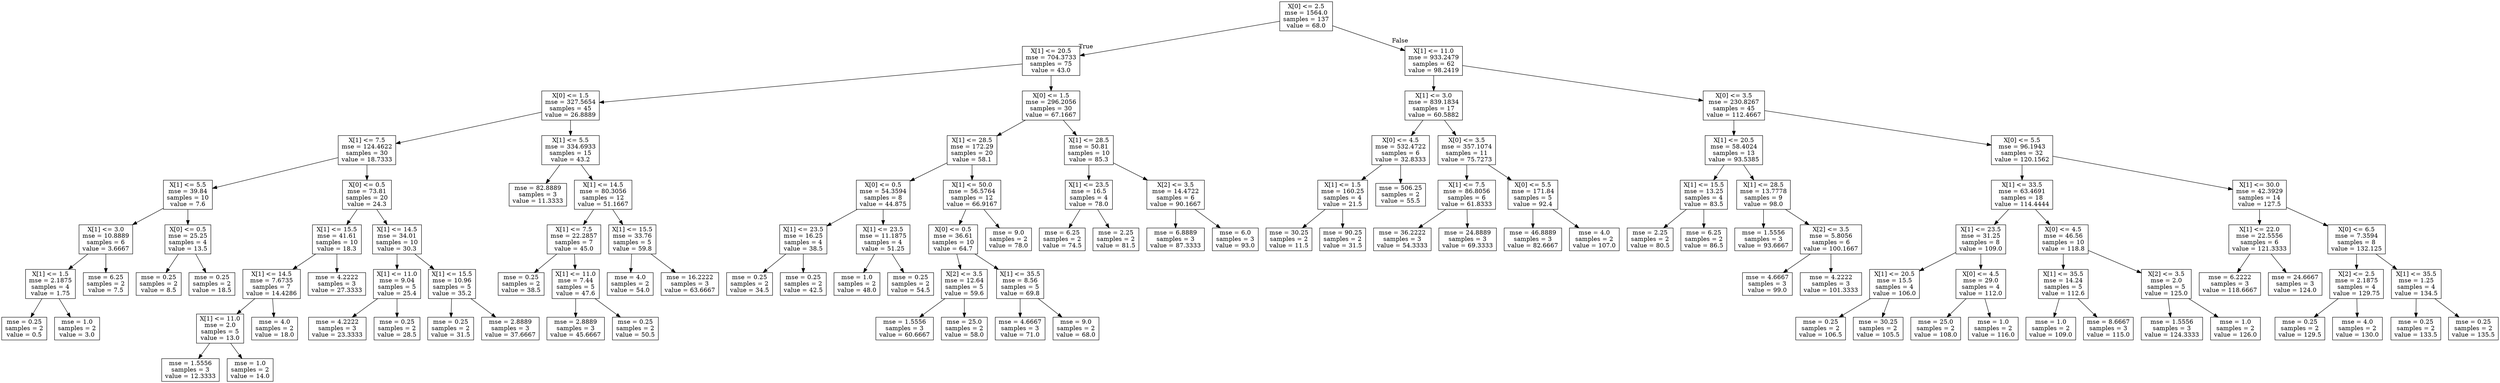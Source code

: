 digraph Tree {
node [shape=box] ;
0 [label="X[0] <= 2.5\nmse = 1564.0\nsamples = 137\nvalue = 68.0"] ;
1 [label="X[1] <= 20.5\nmse = 704.3733\nsamples = 75\nvalue = 43.0"] ;
0 -> 1 [labeldistance=2.5, labelangle=45, headlabel="True"] ;
2 [label="X[0] <= 1.5\nmse = 327.5654\nsamples = 45\nvalue = 26.8889"] ;
1 -> 2 ;
3 [label="X[1] <= 7.5\nmse = 124.4622\nsamples = 30\nvalue = 18.7333"] ;
2 -> 3 ;
4 [label="X[1] <= 5.5\nmse = 39.84\nsamples = 10\nvalue = 7.6"] ;
3 -> 4 ;
5 [label="X[1] <= 3.0\nmse = 10.8889\nsamples = 6\nvalue = 3.6667"] ;
4 -> 5 ;
6 [label="X[1] <= 1.5\nmse = 2.1875\nsamples = 4\nvalue = 1.75"] ;
5 -> 6 ;
7 [label="mse = 0.25\nsamples = 2\nvalue = 0.5"] ;
6 -> 7 ;
8 [label="mse = 1.0\nsamples = 2\nvalue = 3.0"] ;
6 -> 8 ;
9 [label="mse = 6.25\nsamples = 2\nvalue = 7.5"] ;
5 -> 9 ;
10 [label="X[0] <= 0.5\nmse = 25.25\nsamples = 4\nvalue = 13.5"] ;
4 -> 10 ;
11 [label="mse = 0.25\nsamples = 2\nvalue = 8.5"] ;
10 -> 11 ;
12 [label="mse = 0.25\nsamples = 2\nvalue = 18.5"] ;
10 -> 12 ;
13 [label="X[0] <= 0.5\nmse = 73.81\nsamples = 20\nvalue = 24.3"] ;
3 -> 13 ;
14 [label="X[1] <= 15.5\nmse = 41.61\nsamples = 10\nvalue = 18.3"] ;
13 -> 14 ;
15 [label="X[1] <= 14.5\nmse = 7.6735\nsamples = 7\nvalue = 14.4286"] ;
14 -> 15 ;
16 [label="X[1] <= 11.0\nmse = 2.0\nsamples = 5\nvalue = 13.0"] ;
15 -> 16 ;
17 [label="mse = 1.5556\nsamples = 3\nvalue = 12.3333"] ;
16 -> 17 ;
18 [label="mse = 1.0\nsamples = 2\nvalue = 14.0"] ;
16 -> 18 ;
19 [label="mse = 4.0\nsamples = 2\nvalue = 18.0"] ;
15 -> 19 ;
20 [label="mse = 4.2222\nsamples = 3\nvalue = 27.3333"] ;
14 -> 20 ;
21 [label="X[1] <= 14.5\nmse = 34.01\nsamples = 10\nvalue = 30.3"] ;
13 -> 21 ;
22 [label="X[1] <= 11.0\nmse = 9.04\nsamples = 5\nvalue = 25.4"] ;
21 -> 22 ;
23 [label="mse = 4.2222\nsamples = 3\nvalue = 23.3333"] ;
22 -> 23 ;
24 [label="mse = 0.25\nsamples = 2\nvalue = 28.5"] ;
22 -> 24 ;
25 [label="X[1] <= 15.5\nmse = 10.96\nsamples = 5\nvalue = 35.2"] ;
21 -> 25 ;
26 [label="mse = 0.25\nsamples = 2\nvalue = 31.5"] ;
25 -> 26 ;
27 [label="mse = 2.8889\nsamples = 3\nvalue = 37.6667"] ;
25 -> 27 ;
28 [label="X[1] <= 5.5\nmse = 334.6933\nsamples = 15\nvalue = 43.2"] ;
2 -> 28 ;
29 [label="mse = 82.8889\nsamples = 3\nvalue = 11.3333"] ;
28 -> 29 ;
30 [label="X[1] <= 14.5\nmse = 80.3056\nsamples = 12\nvalue = 51.1667"] ;
28 -> 30 ;
31 [label="X[1] <= 7.5\nmse = 22.2857\nsamples = 7\nvalue = 45.0"] ;
30 -> 31 ;
32 [label="mse = 0.25\nsamples = 2\nvalue = 38.5"] ;
31 -> 32 ;
33 [label="X[1] <= 11.0\nmse = 7.44\nsamples = 5\nvalue = 47.6"] ;
31 -> 33 ;
34 [label="mse = 2.8889\nsamples = 3\nvalue = 45.6667"] ;
33 -> 34 ;
35 [label="mse = 0.25\nsamples = 2\nvalue = 50.5"] ;
33 -> 35 ;
36 [label="X[1] <= 15.5\nmse = 33.76\nsamples = 5\nvalue = 59.8"] ;
30 -> 36 ;
37 [label="mse = 4.0\nsamples = 2\nvalue = 54.0"] ;
36 -> 37 ;
38 [label="mse = 16.2222\nsamples = 3\nvalue = 63.6667"] ;
36 -> 38 ;
39 [label="X[0] <= 1.5\nmse = 296.2056\nsamples = 30\nvalue = 67.1667"] ;
1 -> 39 ;
40 [label="X[1] <= 28.5\nmse = 172.29\nsamples = 20\nvalue = 58.1"] ;
39 -> 40 ;
41 [label="X[0] <= 0.5\nmse = 54.3594\nsamples = 8\nvalue = 44.875"] ;
40 -> 41 ;
42 [label="X[1] <= 23.5\nmse = 16.25\nsamples = 4\nvalue = 38.5"] ;
41 -> 42 ;
43 [label="mse = 0.25\nsamples = 2\nvalue = 34.5"] ;
42 -> 43 ;
44 [label="mse = 0.25\nsamples = 2\nvalue = 42.5"] ;
42 -> 44 ;
45 [label="X[1] <= 23.5\nmse = 11.1875\nsamples = 4\nvalue = 51.25"] ;
41 -> 45 ;
46 [label="mse = 1.0\nsamples = 2\nvalue = 48.0"] ;
45 -> 46 ;
47 [label="mse = 0.25\nsamples = 2\nvalue = 54.5"] ;
45 -> 47 ;
48 [label="X[1] <= 50.0\nmse = 56.5764\nsamples = 12\nvalue = 66.9167"] ;
40 -> 48 ;
49 [label="X[0] <= 0.5\nmse = 36.61\nsamples = 10\nvalue = 64.7"] ;
48 -> 49 ;
50 [label="X[2] <= 3.5\nmse = 12.64\nsamples = 5\nvalue = 59.6"] ;
49 -> 50 ;
51 [label="mse = 1.5556\nsamples = 3\nvalue = 60.6667"] ;
50 -> 51 ;
52 [label="mse = 25.0\nsamples = 2\nvalue = 58.0"] ;
50 -> 52 ;
53 [label="X[1] <= 35.5\nmse = 8.56\nsamples = 5\nvalue = 69.8"] ;
49 -> 53 ;
54 [label="mse = 4.6667\nsamples = 3\nvalue = 71.0"] ;
53 -> 54 ;
55 [label="mse = 9.0\nsamples = 2\nvalue = 68.0"] ;
53 -> 55 ;
56 [label="mse = 9.0\nsamples = 2\nvalue = 78.0"] ;
48 -> 56 ;
57 [label="X[1] <= 28.5\nmse = 50.81\nsamples = 10\nvalue = 85.3"] ;
39 -> 57 ;
58 [label="X[1] <= 23.5\nmse = 16.5\nsamples = 4\nvalue = 78.0"] ;
57 -> 58 ;
59 [label="mse = 6.25\nsamples = 2\nvalue = 74.5"] ;
58 -> 59 ;
60 [label="mse = 2.25\nsamples = 2\nvalue = 81.5"] ;
58 -> 60 ;
61 [label="X[2] <= 3.5\nmse = 14.4722\nsamples = 6\nvalue = 90.1667"] ;
57 -> 61 ;
62 [label="mse = 6.8889\nsamples = 3\nvalue = 87.3333"] ;
61 -> 62 ;
63 [label="mse = 6.0\nsamples = 3\nvalue = 93.0"] ;
61 -> 63 ;
64 [label="X[1] <= 11.0\nmse = 933.2479\nsamples = 62\nvalue = 98.2419"] ;
0 -> 64 [labeldistance=2.5, labelangle=-45, headlabel="False"] ;
65 [label="X[1] <= 3.0\nmse = 839.1834\nsamples = 17\nvalue = 60.5882"] ;
64 -> 65 ;
66 [label="X[0] <= 4.5\nmse = 532.4722\nsamples = 6\nvalue = 32.8333"] ;
65 -> 66 ;
67 [label="X[1] <= 1.5\nmse = 160.25\nsamples = 4\nvalue = 21.5"] ;
66 -> 67 ;
68 [label="mse = 30.25\nsamples = 2\nvalue = 11.5"] ;
67 -> 68 ;
69 [label="mse = 90.25\nsamples = 2\nvalue = 31.5"] ;
67 -> 69 ;
70 [label="mse = 506.25\nsamples = 2\nvalue = 55.5"] ;
66 -> 70 ;
71 [label="X[0] <= 3.5\nmse = 357.1074\nsamples = 11\nvalue = 75.7273"] ;
65 -> 71 ;
72 [label="X[1] <= 7.5\nmse = 86.8056\nsamples = 6\nvalue = 61.8333"] ;
71 -> 72 ;
73 [label="mse = 36.2222\nsamples = 3\nvalue = 54.3333"] ;
72 -> 73 ;
74 [label="mse = 24.8889\nsamples = 3\nvalue = 69.3333"] ;
72 -> 74 ;
75 [label="X[0] <= 5.5\nmse = 171.84\nsamples = 5\nvalue = 92.4"] ;
71 -> 75 ;
76 [label="mse = 46.8889\nsamples = 3\nvalue = 82.6667"] ;
75 -> 76 ;
77 [label="mse = 4.0\nsamples = 2\nvalue = 107.0"] ;
75 -> 77 ;
78 [label="X[0] <= 3.5\nmse = 230.8267\nsamples = 45\nvalue = 112.4667"] ;
64 -> 78 ;
79 [label="X[1] <= 20.5\nmse = 58.4024\nsamples = 13\nvalue = 93.5385"] ;
78 -> 79 ;
80 [label="X[1] <= 15.5\nmse = 13.25\nsamples = 4\nvalue = 83.5"] ;
79 -> 80 ;
81 [label="mse = 2.25\nsamples = 2\nvalue = 80.5"] ;
80 -> 81 ;
82 [label="mse = 6.25\nsamples = 2\nvalue = 86.5"] ;
80 -> 82 ;
83 [label="X[1] <= 28.5\nmse = 13.7778\nsamples = 9\nvalue = 98.0"] ;
79 -> 83 ;
84 [label="mse = 1.5556\nsamples = 3\nvalue = 93.6667"] ;
83 -> 84 ;
85 [label="X[2] <= 3.5\nmse = 5.8056\nsamples = 6\nvalue = 100.1667"] ;
83 -> 85 ;
86 [label="mse = 4.6667\nsamples = 3\nvalue = 99.0"] ;
85 -> 86 ;
87 [label="mse = 4.2222\nsamples = 3\nvalue = 101.3333"] ;
85 -> 87 ;
88 [label="X[0] <= 5.5\nmse = 96.1943\nsamples = 32\nvalue = 120.1562"] ;
78 -> 88 ;
89 [label="X[1] <= 33.5\nmse = 63.4691\nsamples = 18\nvalue = 114.4444"] ;
88 -> 89 ;
90 [label="X[1] <= 23.5\nmse = 31.25\nsamples = 8\nvalue = 109.0"] ;
89 -> 90 ;
91 [label="X[1] <= 20.5\nmse = 15.5\nsamples = 4\nvalue = 106.0"] ;
90 -> 91 ;
92 [label="mse = 0.25\nsamples = 2\nvalue = 106.5"] ;
91 -> 92 ;
93 [label="mse = 30.25\nsamples = 2\nvalue = 105.5"] ;
91 -> 93 ;
94 [label="X[0] <= 4.5\nmse = 29.0\nsamples = 4\nvalue = 112.0"] ;
90 -> 94 ;
95 [label="mse = 25.0\nsamples = 2\nvalue = 108.0"] ;
94 -> 95 ;
96 [label="mse = 1.0\nsamples = 2\nvalue = 116.0"] ;
94 -> 96 ;
97 [label="X[0] <= 4.5\nmse = 46.56\nsamples = 10\nvalue = 118.8"] ;
89 -> 97 ;
98 [label="X[1] <= 35.5\nmse = 14.24\nsamples = 5\nvalue = 112.6"] ;
97 -> 98 ;
99 [label="mse = 1.0\nsamples = 2\nvalue = 109.0"] ;
98 -> 99 ;
100 [label="mse = 8.6667\nsamples = 3\nvalue = 115.0"] ;
98 -> 100 ;
101 [label="X[2] <= 3.5\nmse = 2.0\nsamples = 5\nvalue = 125.0"] ;
97 -> 101 ;
102 [label="mse = 1.5556\nsamples = 3\nvalue = 124.3333"] ;
101 -> 102 ;
103 [label="mse = 1.0\nsamples = 2\nvalue = 126.0"] ;
101 -> 103 ;
104 [label="X[1] <= 30.0\nmse = 42.3929\nsamples = 14\nvalue = 127.5"] ;
88 -> 104 ;
105 [label="X[1] <= 22.0\nmse = 22.5556\nsamples = 6\nvalue = 121.3333"] ;
104 -> 105 ;
106 [label="mse = 6.2222\nsamples = 3\nvalue = 118.6667"] ;
105 -> 106 ;
107 [label="mse = 24.6667\nsamples = 3\nvalue = 124.0"] ;
105 -> 107 ;
108 [label="X[0] <= 6.5\nmse = 7.3594\nsamples = 8\nvalue = 132.125"] ;
104 -> 108 ;
109 [label="X[2] <= 2.5\nmse = 2.1875\nsamples = 4\nvalue = 129.75"] ;
108 -> 109 ;
110 [label="mse = 0.25\nsamples = 2\nvalue = 129.5"] ;
109 -> 110 ;
111 [label="mse = 4.0\nsamples = 2\nvalue = 130.0"] ;
109 -> 111 ;
112 [label="X[1] <= 35.5\nmse = 1.25\nsamples = 4\nvalue = 134.5"] ;
108 -> 112 ;
113 [label="mse = 0.25\nsamples = 2\nvalue = 133.5"] ;
112 -> 113 ;
114 [label="mse = 0.25\nsamples = 2\nvalue = 135.5"] ;
112 -> 114 ;
}